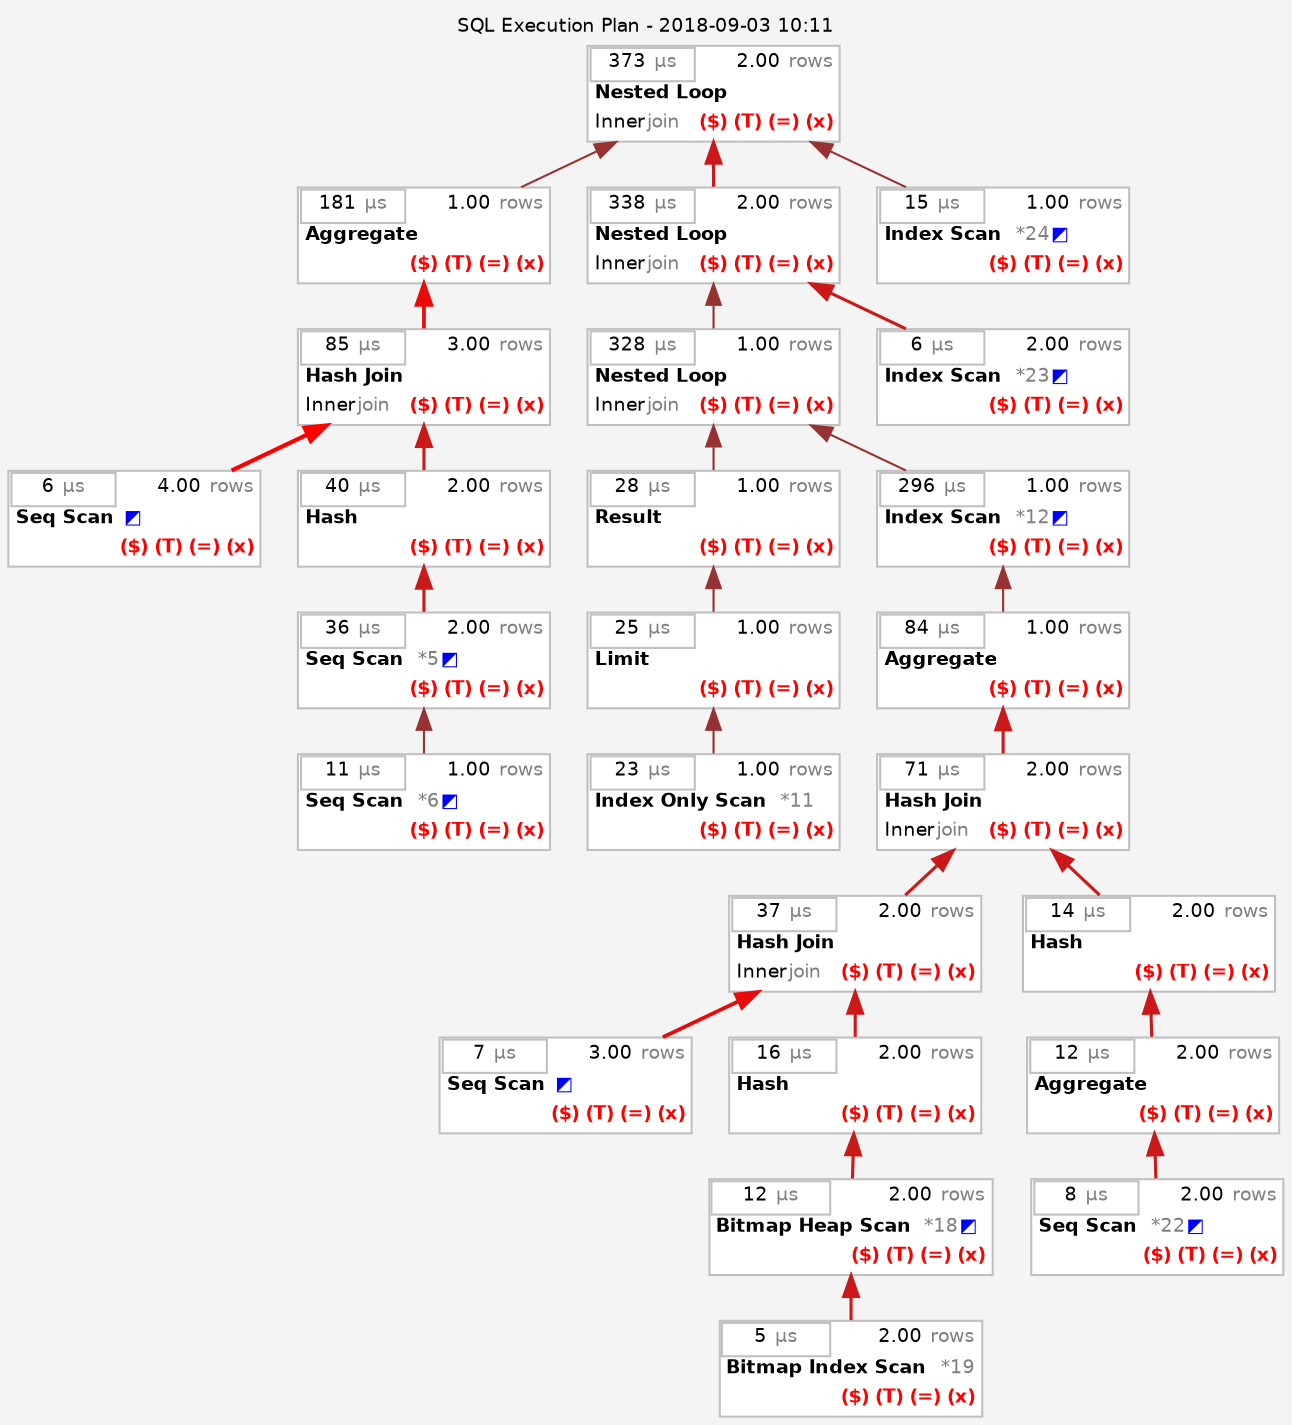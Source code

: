 digraph p1 {
  rankdir=BT; ranksep=0.3;
  bgcolor="#f4f4f4";
  graph [fontname = "helvetica", fontsize = 9]; node [fontname = "helvetica", fontsize = 9]; edge [fontname = "helvetica", fontsize = 9];
  labelloc="t"; label="SQL Execution Plan - 2018-09-03 10:11";
subgraph tree {
  0 [shape=none width=0 height=0 margin=0 style="rounded" color="#c0c0c0" label=<<table cellspacing="0" border="1" bgcolor="#ffffff" cellborder="0"><tr><td width="50%" color="#c0c0c0" border="1" bgcolor="#ffffff">373<font color="#808080">&nbsp;µs</font></td><td align="right">&nbsp;2.00<font color="#808080"> rows</font></td></tr><tr><td colspan="2" align="left"><b>Nested Loop</b>&nbsp;</td></tr><tr><td align="left">Inner<font color="#808080">join</font></td><td align="right"><font color="#ff0000"><b>($) (T) (=) (x)</b></font></td></tr></table>>];
  1 [shape=none width=0 height=0 margin=0 style="rounded" color="#c0c0c0" label=<<table cellspacing="0" border="1" bgcolor="#ffffff" cellborder="0"><tr><td width="50%" color="#c0c0c0" border="1" bgcolor="#ffffff">181<font color="#808080">&nbsp;µs</font></td><td align="right">&nbsp;1.00<font color="#808080"> rows</font></td></tr><tr><td colspan="2" align="left"><b>Aggregate</b>&nbsp;</td></tr><tr><td align="left"></td><td align="right"><font color="#ff0000"><b>($) (T) (=) (x)</b></font></td></tr></table>>];
  2 [shape=none width=0 height=0 margin=0 style="rounded" color="#c0c0c0" label=<<table cellspacing="0" border="1" bgcolor="#ffffff" cellborder="0"><tr><td width="50%" color="#c0c0c0" border="1" bgcolor="#ffffff">85<font color="#808080">&nbsp;µs</font></td><td align="right">&nbsp;3.00<font color="#808080"> rows</font></td></tr><tr><td colspan="2" align="left"><b>Hash Join</b>&nbsp;</td></tr><tr><td align="left">Inner<font color="#808080">join</font></td><td align="right"><font color="#ff0000"><b>($) (T) (=) (x)</b></font></td></tr></table>>];
  3 [shape=none width=0 height=0 margin=0 style="rounded" color="#c0c0c0" label=<<table cellspacing="0" border="1" bgcolor="#ffffff" cellborder="0"><tr><td width="50%" color="#c0c0c0" border="1" bgcolor="#ffffff">6<font color="#808080">&nbsp;µs</font></td><td align="right">&nbsp;4.00<font color="#808080"> rows</font></td></tr><tr><td colspan="2" align="left"><b>Seq Scan</b>&nbsp;<font color="#0000ff">&#x25e9;</font> </td></tr><tr><td align="left"></td><td align="right"><font color="#ff0000"><b>($) (T) (=) (x)</b></font></td></tr></table>>];
  4 [shape=none width=0 height=0 margin=0 style="rounded" color="#c0c0c0" label=<<table cellspacing="0" border="1" bgcolor="#ffffff" cellborder="0"><tr><td width="50%" color="#c0c0c0" border="1" bgcolor="#ffffff">40<font color="#808080">&nbsp;µs</font></td><td align="right">&nbsp;2.00<font color="#808080"> rows</font></td></tr><tr><td colspan="2" align="left"><b>Hash</b>&nbsp;</td></tr><tr><td align="left"></td><td align="right"><font color="#ff0000"><b>($) (T) (=) (x)</b></font></td></tr></table>>];
  5 [shape=none width=0 height=0 margin=0 style="rounded" color="#c0c0c0" label=<<table cellspacing="0" border="1" bgcolor="#ffffff" cellborder="0"><tr><td width="50%" color="#c0c0c0" border="1" bgcolor="#ffffff">36<font color="#808080">&nbsp;µs</font></td><td align="right">&nbsp;2.00<font color="#808080"> rows</font></td></tr><tr><td colspan="2" align="left"><b>Seq Scan</b><font color="#808080">&nbsp;&nbsp;*5</font><font color="#0000ff">&#x25e9;</font> </td></tr><tr><td align="left"></td><td align="right"><font color="#ff0000"><b>($) (T) (=) (x)</b></font></td></tr></table>>];
  6 [shape=none width=0 height=0 margin=0 style="rounded" color="#c0c0c0" label=<<table cellspacing="0" border="1" bgcolor="#ffffff" cellborder="0"><tr><td width="50%" color="#c0c0c0" border="1" bgcolor="#ffffff">11<font color="#808080">&nbsp;µs</font></td><td align="right">&nbsp;1.00<font color="#808080"> rows</font></td></tr><tr><td colspan="2" align="left"><b>Seq Scan</b><font color="#808080">&nbsp;&nbsp;*6</font><font color="#0000ff">&#x25e9;</font> </td></tr><tr><td align="left"></td><td align="right"><font color="#ff0000"><b>($) (T) (=) (x)</b></font></td></tr></table>>];
  7 [shape=none width=0 height=0 margin=0 style="rounded" color="#c0c0c0" label=<<table cellspacing="0" border="1" bgcolor="#ffffff" cellborder="0"><tr><td width="50%" color="#c0c0c0" border="1" bgcolor="#ffffff">338<font color="#808080">&nbsp;µs</font></td><td align="right">&nbsp;2.00<font color="#808080"> rows</font></td></tr><tr><td colspan="2" align="left"><b>Nested Loop</b>&nbsp;</td></tr><tr><td align="left">Inner<font color="#808080">join</font></td><td align="right"><font color="#ff0000"><b>($) (T) (=) (x)</b></font></td></tr></table>>];
  8 [shape=none width=0 height=0 margin=0 style="rounded" color="#c0c0c0" label=<<table cellspacing="0" border="1" bgcolor="#ffffff" cellborder="0"><tr><td width="50%" color="#c0c0c0" border="1" bgcolor="#ffffff">328<font color="#808080">&nbsp;µs</font></td><td align="right">&nbsp;1.00<font color="#808080"> rows</font></td></tr><tr><td colspan="2" align="left"><b>Nested Loop</b>&nbsp;</td></tr><tr><td align="left">Inner<font color="#808080">join</font></td><td align="right"><font color="#ff0000"><b>($) (T) (=) (x)</b></font></td></tr></table>>];
  9 [shape=none width=0 height=0 margin=0 style="rounded" color="#c0c0c0" label=<<table cellspacing="0" border="1" bgcolor="#ffffff" cellborder="0"><tr><td width="50%" color="#c0c0c0" border="1" bgcolor="#ffffff">28<font color="#808080">&nbsp;µs</font></td><td align="right">&nbsp;1.00<font color="#808080"> rows</font></td></tr><tr><td colspan="2" align="left"><b>Result</b>&nbsp;</td></tr><tr><td align="left"></td><td align="right"><font color="#ff0000"><b>($) (T) (=) (x)</b></font></td></tr></table>>];
  10 [shape=none width=0 height=0 margin=0 style="rounded" color="#c0c0c0" label=<<table cellspacing="0" border="1" bgcolor="#ffffff" cellborder="0"><tr><td width="50%" color="#c0c0c0" border="1" bgcolor="#ffffff">25<font color="#808080">&nbsp;µs</font></td><td align="right">&nbsp;1.00<font color="#808080"> rows</font></td></tr><tr><td colspan="2" align="left"><b>Limit</b>&nbsp;</td></tr><tr><td align="left"></td><td align="right"><font color="#ff0000"><b>($) (T) (=) (x)</b></font></td></tr></table>>];
  11 [shape=none width=0 height=0 margin=0 style="rounded" color="#c0c0c0" label=<<table cellspacing="0" border="1" bgcolor="#ffffff" cellborder="0"><tr><td width="50%" color="#c0c0c0" border="1" bgcolor="#ffffff">23<font color="#808080">&nbsp;µs</font></td><td align="right">&nbsp;1.00<font color="#808080"> rows</font></td></tr><tr><td colspan="2" align="left"><b>Index Only Scan</b><font color="#808080">&nbsp;&nbsp;*11</font></td></tr><tr><td align="left"></td><td align="right"><font color="#ff0000"><b>($) (T) (=) (x)</b></font></td></tr></table>>];
  12 [shape=none width=0 height=0 margin=0 style="rounded" color="#c0c0c0" label=<<table cellspacing="0" border="1" bgcolor="#ffffff" cellborder="0"><tr><td width="50%" color="#c0c0c0" border="1" bgcolor="#ffffff">296<font color="#808080">&nbsp;µs</font></td><td align="right">&nbsp;1.00<font color="#808080"> rows</font></td></tr><tr><td colspan="2" align="left"><b>Index Scan</b><font color="#808080">&nbsp;&nbsp;*12</font><font color="#0000ff">&#x25e9;</font> </td></tr><tr><td align="left"></td><td align="right"><font color="#ff0000"><b>($) (T) (=) (x)</b></font></td></tr></table>>];
  13 [shape=none width=0 height=0 margin=0 style="rounded" color="#c0c0c0" label=<<table cellspacing="0" border="1" bgcolor="#ffffff" cellborder="0"><tr><td width="50%" color="#c0c0c0" border="1" bgcolor="#ffffff">84<font color="#808080">&nbsp;µs</font></td><td align="right">&nbsp;1.00<font color="#808080"> rows</font></td></tr><tr><td colspan="2" align="left"><b>Aggregate</b>&nbsp;</td></tr><tr><td align="left"></td><td align="right"><font color="#ff0000"><b>($) (T) (=) (x)</b></font></td></tr></table>>];
  14 [shape=none width=0 height=0 margin=0 style="rounded" color="#c0c0c0" label=<<table cellspacing="0" border="1" bgcolor="#ffffff" cellborder="0"><tr><td width="50%" color="#c0c0c0" border="1" bgcolor="#ffffff">71<font color="#808080">&nbsp;µs</font></td><td align="right">&nbsp;2.00<font color="#808080"> rows</font></td></tr><tr><td colspan="2" align="left"><b>Hash Join</b>&nbsp;</td></tr><tr><td align="left">Inner<font color="#808080">join</font></td><td align="right"><font color="#ff0000"><b>($) (T) (=) (x)</b></font></td></tr></table>>];
  15 [shape=none width=0 height=0 margin=0 style="rounded" color="#c0c0c0" label=<<table cellspacing="0" border="1" bgcolor="#ffffff" cellborder="0"><tr><td width="50%" color="#c0c0c0" border="1" bgcolor="#ffffff">37<font color="#808080">&nbsp;µs</font></td><td align="right">&nbsp;2.00<font color="#808080"> rows</font></td></tr><tr><td colspan="2" align="left"><b>Hash Join</b>&nbsp;</td></tr><tr><td align="left">Inner<font color="#808080">join</font></td><td align="right"><font color="#ff0000"><b>($) (T) (=) (x)</b></font></td></tr></table>>];
  16 [shape=none width=0 height=0 margin=0 style="rounded" color="#c0c0c0" label=<<table cellspacing="0" border="1" bgcolor="#ffffff" cellborder="0"><tr><td width="50%" color="#c0c0c0" border="1" bgcolor="#ffffff">7<font color="#808080">&nbsp;µs</font></td><td align="right">&nbsp;3.00<font color="#808080"> rows</font></td></tr><tr><td colspan="2" align="left"><b>Seq Scan</b>&nbsp;<font color="#0000ff">&#x25e9;</font> </td></tr><tr><td align="left"></td><td align="right"><font color="#ff0000"><b>($) (T) (=) (x)</b></font></td></tr></table>>];
  17 [shape=none width=0 height=0 margin=0 style="rounded" color="#c0c0c0" label=<<table cellspacing="0" border="1" bgcolor="#ffffff" cellborder="0"><tr><td width="50%" color="#c0c0c0" border="1" bgcolor="#ffffff">16<font color="#808080">&nbsp;µs</font></td><td align="right">&nbsp;2.00<font color="#808080"> rows</font></td></tr><tr><td colspan="2" align="left"><b>Hash</b>&nbsp;</td></tr><tr><td align="left"></td><td align="right"><font color="#ff0000"><b>($) (T) (=) (x)</b></font></td></tr></table>>];
  18 [shape=none width=0 height=0 margin=0 style="rounded" color="#c0c0c0" label=<<table cellspacing="0" border="1" bgcolor="#ffffff" cellborder="0"><tr><td width="50%" color="#c0c0c0" border="1" bgcolor="#ffffff">12<font color="#808080">&nbsp;µs</font></td><td align="right">&nbsp;2.00<font color="#808080"> rows</font></td></tr><tr><td colspan="2" align="left"><b>Bitmap Heap Scan</b><font color="#808080">&nbsp;&nbsp;*18</font><font color="#0000ff">&#x25e9;</font> </td></tr><tr><td align="left"></td><td align="right"><font color="#ff0000"><b>($) (T) (=) (x)</b></font></td></tr></table>>];
  19 [shape=none width=0 height=0 margin=0 style="rounded" color="#c0c0c0" label=<<table cellspacing="0" border="1" bgcolor="#ffffff" cellborder="0"><tr><td width="50%" color="#c0c0c0" border="1" bgcolor="#ffffff">5<font color="#808080">&nbsp;µs</font></td><td align="right">&nbsp;2.00<font color="#808080"> rows</font></td></tr><tr><td colspan="2" align="left"><b>Bitmap Index Scan</b><font color="#808080">&nbsp;&nbsp;*19</font></td></tr><tr><td align="left"></td><td align="right"><font color="#ff0000"><b>($) (T) (=) (x)</b></font></td></tr></table>>];
  20 [shape=none width=0 height=0 margin=0 style="rounded" color="#c0c0c0" label=<<table cellspacing="0" border="1" bgcolor="#ffffff" cellborder="0"><tr><td width="50%" color="#c0c0c0" border="1" bgcolor="#ffffff">14<font color="#808080">&nbsp;µs</font></td><td align="right">&nbsp;2.00<font color="#808080"> rows</font></td></tr><tr><td colspan="2" align="left"><b>Hash</b>&nbsp;</td></tr><tr><td align="left"></td><td align="right"><font color="#ff0000"><b>($) (T) (=) (x)</b></font></td></tr></table>>];
  21 [shape=none width=0 height=0 margin=0 style="rounded" color="#c0c0c0" label=<<table cellspacing="0" border="1" bgcolor="#ffffff" cellborder="0"><tr><td width="50%" color="#c0c0c0" border="1" bgcolor="#ffffff">12<font color="#808080">&nbsp;µs</font></td><td align="right">&nbsp;2.00<font color="#808080"> rows</font></td></tr><tr><td colspan="2" align="left"><b>Aggregate</b>&nbsp;</td></tr><tr><td align="left"></td><td align="right"><font color="#ff0000"><b>($) (T) (=) (x)</b></font></td></tr></table>>];
  22 [shape=none width=0 height=0 margin=0 style="rounded" color="#c0c0c0" label=<<table cellspacing="0" border="1" bgcolor="#ffffff" cellborder="0"><tr><td width="50%" color="#c0c0c0" border="1" bgcolor="#ffffff">8<font color="#808080">&nbsp;µs</font></td><td align="right">&nbsp;2.00<font color="#808080"> rows</font></td></tr><tr><td colspan="2" align="left"><b>Seq Scan</b><font color="#808080">&nbsp;&nbsp;*22</font><font color="#0000ff">&#x25e9;</font> </td></tr><tr><td align="left"></td><td align="right"><font color="#ff0000"><b>($) (T) (=) (x)</b></font></td></tr></table>>];
  23 [shape=none width=0 height=0 margin=0 style="rounded" color="#c0c0c0" label=<<table cellspacing="0" border="1" bgcolor="#ffffff" cellborder="0"><tr><td width="50%" color="#c0c0c0" border="1" bgcolor="#ffffff">6<font color="#808080">&nbsp;µs</font></td><td align="right">&nbsp;2.00<font color="#808080"> rows</font></td></tr><tr><td colspan="2" align="left"><b>Index Scan</b><font color="#808080">&nbsp;&nbsp;*23</font><font color="#0000ff">&#x25e9;</font> </td></tr><tr><td align="left"></td><td align="right"><font color="#ff0000"><b>($) (T) (=) (x)</b></font></td></tr></table>>];
  24 [shape=none width=0 height=0 margin=0 style="rounded" color="#c0c0c0" label=<<table cellspacing="0" border="1" bgcolor="#ffffff" cellborder="0"><tr><td width="50%" color="#c0c0c0" border="1" bgcolor="#ffffff">15<font color="#808080">&nbsp;µs</font></td><td align="right">&nbsp;1.00<font color="#808080"> rows</font></td></tr><tr><td colspan="2" align="left"><b>Index Scan</b><font color="#808080">&nbsp;&nbsp;*24</font><font color="#0000ff">&#x25e9;</font> </td></tr><tr><td align="left"></td><td align="right"><font color="#ff0000"><b>($) (T) (=) (x)</b></font></td></tr></table>>];
  1 -> 0 [color="#963232" penwidth=1.0];
  2 -> 1 [color="#e9 a a" penwidth=1.8];
  3 -> 2 [color="#ff 0 0" penwidth=2.0];
  4 -> 2 [color="#cb1919" penwidth=1.5];
  5 -> 4 [color="#cb1919" penwidth=1.5];
  6 -> 5 [color="#963232" penwidth=1.0];
  7 -> 0 [color="#cb1919" penwidth=1.5];
  8 -> 7 [color="#963232" penwidth=1.0];
  9 -> 8 [color="#963232" penwidth=1.0];
  10 -> 9 [color="#963232" penwidth=1.0];
  11 -> 10 [color="#963232" penwidth=1.0];
  12 -> 8 [color="#963232" penwidth=1.0];
  13 -> 12 [color="#963232" penwidth=1.0];
  14 -> 13 [color="#cb1919" penwidth=1.5];
  15 -> 14 [color="#cb1919" penwidth=1.5];
  16 -> 15 [color="#e9 a a" penwidth=1.8];
  17 -> 15 [color="#cb1919" penwidth=1.5];
  18 -> 17 [color="#cb1919" penwidth=1.5];
  19 -> 18 [color="#cb1919" penwidth=1.5];
  20 -> 14 [color="#cb1919" penwidth=1.5];
  21 -> 20 [color="#cb1919" penwidth=1.5];
  22 -> 21 [color="#cb1919" penwidth=1.5];
  23 -> 7 [color="#cb1919" penwidth=1.5];
  24 -> 0 [color="#963232" penwidth=1.0];
}
}
